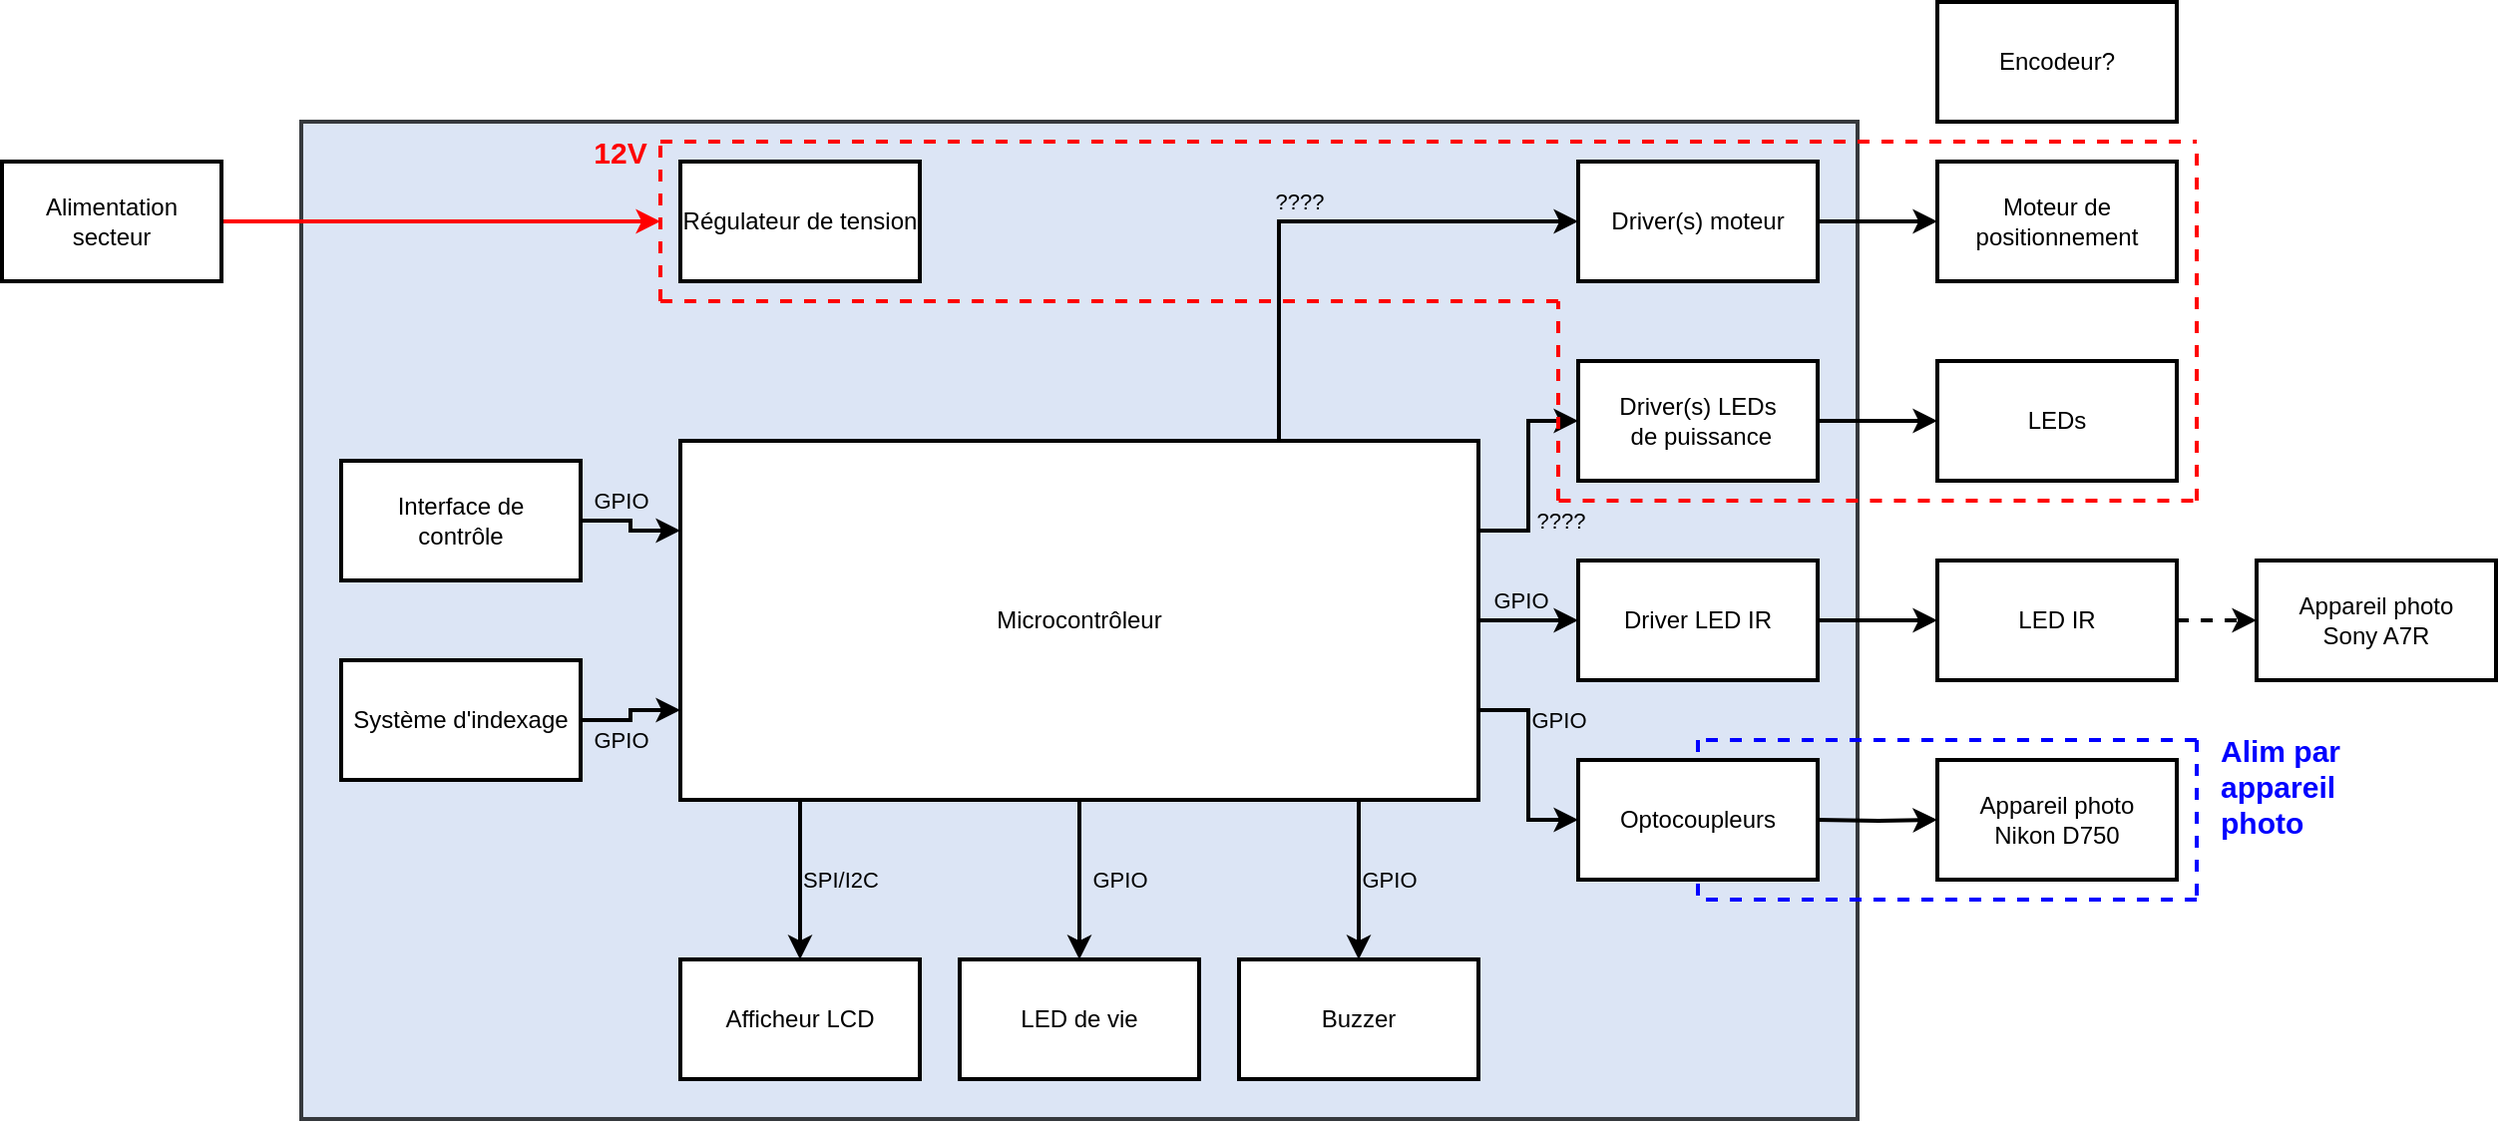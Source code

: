 <mxfile version="21.6.7">
  <diagram name="Page-1" id="sAueeR_DeyDTOokNU9W1">
    <mxGraphModel dx="1247" dy="715" grid="1" gridSize="10" guides="1" tooltips="1" connect="1" arrows="1" fold="1" page="1" pageScale="1" pageWidth="1654" pageHeight="1169" math="0" shadow="0">
      <root>
        <mxCell id="0" />
        <mxCell id="1" parent="0" />
        <mxCell id="fqn3BlmnmB48ulFy7r9I-1" value="" style="rounded=0;whiteSpace=wrap;html=1;fillColor=#DCE5F5;strokeColor=#36393d;strokeWidth=2;" parent="1" vertex="1">
          <mxGeometry x="190" y="100" width="780" height="500" as="geometry" />
        </mxCell>
        <mxCell id="52rDspOR7L93NlqgASMx-22" style="edgeStyle=orthogonalEdgeStyle;rounded=0;orthogonalLoop=1;jettySize=auto;html=1;entryX=0;entryY=0.5;entryDx=0;entryDy=0;strokeWidth=2;" parent="1" source="fqn3BlmnmB48ulFy7r9I-2" target="fqn3BlmnmB48ulFy7r9I-3" edge="1">
          <mxGeometry relative="1" as="geometry" />
        </mxCell>
        <mxCell id="fqn3BlmnmB48ulFy7r9I-2" value="&lt;div&gt;Driver(s) LEDs&lt;/div&gt;&amp;nbsp;de puissance" style="rounded=0;whiteSpace=wrap;html=1;strokeWidth=2;" parent="1" vertex="1">
          <mxGeometry x="830" y="220" width="120" height="60" as="geometry" />
        </mxCell>
        <mxCell id="fqn3BlmnmB48ulFy7r9I-3" value="LEDs" style="rounded=0;whiteSpace=wrap;html=1;strokeWidth=2;" parent="1" vertex="1">
          <mxGeometry x="1010" y="220" width="120" height="60" as="geometry" />
        </mxCell>
        <mxCell id="52rDspOR7L93NlqgASMx-21" style="edgeStyle=orthogonalEdgeStyle;rounded=0;orthogonalLoop=1;jettySize=auto;html=1;exitX=1;exitY=0.5;exitDx=0;exitDy=0;entryX=0;entryY=0.5;entryDx=0;entryDy=0;strokeWidth=2;" parent="1" source="fqn3BlmnmB48ulFy7r9I-5" target="fqn3BlmnmB48ulFy7r9I-6" edge="1">
          <mxGeometry relative="1" as="geometry" />
        </mxCell>
        <mxCell id="fqn3BlmnmB48ulFy7r9I-5" value="Driver(s) moteur" style="rounded=0;whiteSpace=wrap;html=1;strokeWidth=2;" parent="1" vertex="1">
          <mxGeometry x="830" y="120" width="120" height="60" as="geometry" />
        </mxCell>
        <mxCell id="fqn3BlmnmB48ulFy7r9I-6" value="Moteur de positionnement" style="rounded=0;whiteSpace=wrap;html=1;strokeWidth=2;" parent="1" vertex="1">
          <mxGeometry x="1010" y="120" width="120" height="60" as="geometry" />
        </mxCell>
        <mxCell id="fqn3BlmnmB48ulFy7r9I-7" value="Afficheur LCD" style="rounded=0;whiteSpace=wrap;html=1;strokeWidth=2;" parent="1" vertex="1">
          <mxGeometry x="380" y="520" width="120" height="60" as="geometry" />
        </mxCell>
        <mxCell id="n2ihInhJ-IvaEsw8NIyU-6" style="edgeStyle=orthogonalEdgeStyle;rounded=0;orthogonalLoop=1;jettySize=auto;html=1;entryX=0;entryY=0.25;entryDx=0;entryDy=0;strokeWidth=2;" edge="1" parent="1" source="fqn3BlmnmB48ulFy7r9I-8" target="52rDspOR7L93NlqgASMx-8">
          <mxGeometry relative="1" as="geometry" />
        </mxCell>
        <mxCell id="n2ihInhJ-IvaEsw8NIyU-49" value="&lt;div&gt;GPIO&lt;/div&gt;" style="edgeLabel;html=1;align=center;verticalAlign=middle;resizable=0;points=[];labelBackgroundColor=none;" vertex="1" connectable="0" parent="n2ihInhJ-IvaEsw8NIyU-6">
          <mxGeometry x="-0.571" relative="1" as="geometry">
            <mxPoint x="8" y="-10" as="offset" />
          </mxGeometry>
        </mxCell>
        <mxCell id="fqn3BlmnmB48ulFy7r9I-8" value="&lt;div&gt;Interface de &lt;br&gt;&lt;/div&gt;&lt;div&gt;contrôle&lt;/div&gt;" style="rounded=0;whiteSpace=wrap;html=1;strokeWidth=2;" parent="1" vertex="1">
          <mxGeometry x="210" y="270" width="120" height="60" as="geometry" />
        </mxCell>
        <mxCell id="52rDspOR7L93NlqgASMx-2" value="Régulateur de tension" style="rounded=0;whiteSpace=wrap;html=1;strokeWidth=2;" parent="1" vertex="1">
          <mxGeometry x="380" y="120" width="120" height="60" as="geometry" />
        </mxCell>
        <mxCell id="n2ihInhJ-IvaEsw8NIyU-15" style="edgeStyle=orthogonalEdgeStyle;rounded=0;orthogonalLoop=1;jettySize=auto;html=1;entryX=0;entryY=0.5;entryDx=0;entryDy=0;strokeWidth=2;dashed=1;" edge="1" parent="1" source="52rDspOR7L93NlqgASMx-3" target="52rDspOR7L93NlqgASMx-7">
          <mxGeometry relative="1" as="geometry" />
        </mxCell>
        <mxCell id="52rDspOR7L93NlqgASMx-3" value="LED IR" style="rounded=0;whiteSpace=wrap;html=1;strokeWidth=2;" parent="1" vertex="1">
          <mxGeometry x="1010" y="320" width="120" height="60" as="geometry" />
        </mxCell>
        <mxCell id="52rDspOR7L93NlqgASMx-23" style="edgeStyle=orthogonalEdgeStyle;rounded=0;orthogonalLoop=1;jettySize=auto;html=1;exitX=1;exitY=0.5;exitDx=0;exitDy=0;entryX=0;entryY=0.5;entryDx=0;entryDy=0;strokeWidth=2;" parent="1" source="52rDspOR7L93NlqgASMx-4" target="52rDspOR7L93NlqgASMx-3" edge="1">
          <mxGeometry relative="1" as="geometry" />
        </mxCell>
        <mxCell id="52rDspOR7L93NlqgASMx-4" value="&lt;div&gt;Driver LED IR&lt;br&gt;&lt;/div&gt;" style="rounded=0;whiteSpace=wrap;html=1;strokeWidth=2;" parent="1" vertex="1">
          <mxGeometry x="830" y="320" width="120" height="60" as="geometry" />
        </mxCell>
        <mxCell id="52rDspOR7L93NlqgASMx-6" value="&lt;div&gt;Appareil photo&lt;br&gt;&lt;/div&gt;&lt;div&gt;Nikon D750&lt;br&gt;&lt;/div&gt;" style="rounded=0;whiteSpace=wrap;html=1;strokeWidth=2;" parent="1" vertex="1">
          <mxGeometry x="1010" y="420" width="120" height="60" as="geometry" />
        </mxCell>
        <mxCell id="52rDspOR7L93NlqgASMx-7" value="&lt;div&gt;Appareil photo&lt;br&gt;&lt;/div&gt;&lt;div&gt;Sony A7R&lt;br&gt;&lt;/div&gt;" style="rounded=0;whiteSpace=wrap;html=1;strokeWidth=2;" parent="1" vertex="1">
          <mxGeometry x="1170" y="320" width="120" height="60" as="geometry" />
        </mxCell>
        <mxCell id="52rDspOR7L93NlqgASMx-14" style="edgeStyle=orthogonalEdgeStyle;rounded=0;orthogonalLoop=1;jettySize=auto;html=1;exitX=0.25;exitY=1;exitDx=0;exitDy=0;entryX=0.5;entryY=0;entryDx=0;entryDy=0;strokeWidth=2;" parent="1" source="52rDspOR7L93NlqgASMx-8" target="fqn3BlmnmB48ulFy7r9I-7" edge="1">
          <mxGeometry relative="1" as="geometry">
            <Array as="points">
              <mxPoint x="440" y="440" />
            </Array>
          </mxGeometry>
        </mxCell>
        <mxCell id="n2ihInhJ-IvaEsw8NIyU-53" value="SPI/I2C" style="edgeLabel;html=1;align=center;verticalAlign=middle;resizable=0;points=[];labelBackgroundColor=none;" vertex="1" connectable="0" parent="52rDspOR7L93NlqgASMx-14">
          <mxGeometry x="0.263" y="2" relative="1" as="geometry">
            <mxPoint x="18" y="4" as="offset" />
          </mxGeometry>
        </mxCell>
        <mxCell id="n2ihInhJ-IvaEsw8NIyU-1" style="edgeStyle=orthogonalEdgeStyle;rounded=0;orthogonalLoop=1;jettySize=auto;html=1;exitX=0.5;exitY=1;exitDx=0;exitDy=0;entryX=0.5;entryY=0;entryDx=0;entryDy=0;strokeWidth=2;" edge="1" parent="1" source="52rDspOR7L93NlqgASMx-8" target="220DTqXSZQvsgX-sUDnP-1">
          <mxGeometry relative="1" as="geometry" />
        </mxCell>
        <mxCell id="n2ihInhJ-IvaEsw8NIyU-52" value="GPIO" style="edgeLabel;html=1;align=center;verticalAlign=middle;resizable=0;points=[];labelBackgroundColor=none;" vertex="1" connectable="0" parent="n2ihInhJ-IvaEsw8NIyU-1">
          <mxGeometry x="-0.105" y="-1" relative="1" as="geometry">
            <mxPoint x="21" y="4" as="offset" />
          </mxGeometry>
        </mxCell>
        <mxCell id="n2ihInhJ-IvaEsw8NIyU-2" style="edgeStyle=orthogonalEdgeStyle;rounded=0;orthogonalLoop=1;jettySize=auto;html=1;exitX=0.75;exitY=1;exitDx=0;exitDy=0;entryX=0.5;entryY=0;entryDx=0;entryDy=0;strokeWidth=2;" edge="1" parent="1" source="52rDspOR7L93NlqgASMx-8" target="52rDspOR7L93NlqgASMx-43">
          <mxGeometry relative="1" as="geometry">
            <Array as="points">
              <mxPoint x="720" y="440" />
            </Array>
          </mxGeometry>
        </mxCell>
        <mxCell id="n2ihInhJ-IvaEsw8NIyU-51" value="GPIO" style="edgeLabel;html=1;align=center;verticalAlign=middle;resizable=0;points=[];labelBackgroundColor=none;" vertex="1" connectable="0" parent="n2ihInhJ-IvaEsw8NIyU-2">
          <mxGeometry x="0.352" y="-1" relative="1" as="geometry">
            <mxPoint x="16" y="-1" as="offset" />
          </mxGeometry>
        </mxCell>
        <mxCell id="n2ihInhJ-IvaEsw8NIyU-9" style="edgeStyle=orthogonalEdgeStyle;rounded=0;orthogonalLoop=1;jettySize=auto;html=1;exitX=1;exitY=0.5;exitDx=0;exitDy=0;entryX=0;entryY=0.5;entryDx=0;entryDy=0;strokeWidth=2;" edge="1" parent="1" source="52rDspOR7L93NlqgASMx-8" target="52rDspOR7L93NlqgASMx-4">
          <mxGeometry relative="1" as="geometry" />
        </mxCell>
        <mxCell id="n2ihInhJ-IvaEsw8NIyU-54" value="GPIO" style="edgeLabel;html=1;align=center;verticalAlign=middle;resizable=0;points=[];labelBackgroundColor=none;" vertex="1" connectable="0" parent="n2ihInhJ-IvaEsw8NIyU-9">
          <mxGeometry x="-0.166" y="-2" relative="1" as="geometry">
            <mxPoint y="-12" as="offset" />
          </mxGeometry>
        </mxCell>
        <mxCell id="n2ihInhJ-IvaEsw8NIyU-11" style="edgeStyle=orthogonalEdgeStyle;rounded=0;orthogonalLoop=1;jettySize=auto;html=1;exitX=1;exitY=0.25;exitDx=0;exitDy=0;strokeWidth=2;" edge="1" parent="1" source="52rDspOR7L93NlqgASMx-8" target="fqn3BlmnmB48ulFy7r9I-2">
          <mxGeometry relative="1" as="geometry" />
        </mxCell>
        <mxCell id="n2ihInhJ-IvaEsw8NIyU-56" value="????" style="edgeLabel;html=1;align=center;verticalAlign=middle;resizable=0;points=[];labelBackgroundColor=none;" vertex="1" connectable="0" parent="n2ihInhJ-IvaEsw8NIyU-11">
          <mxGeometry x="-0.612" y="-2" relative="1" as="geometry">
            <mxPoint x="20" y="-7" as="offset" />
          </mxGeometry>
        </mxCell>
        <mxCell id="n2ihInhJ-IvaEsw8NIyU-12" style="edgeStyle=orthogonalEdgeStyle;rounded=0;orthogonalLoop=1;jettySize=auto;html=1;exitX=0.75;exitY=0;exitDx=0;exitDy=0;entryX=0;entryY=0.5;entryDx=0;entryDy=0;strokeWidth=2;" edge="1" parent="1" source="52rDspOR7L93NlqgASMx-8" target="fqn3BlmnmB48ulFy7r9I-5">
          <mxGeometry relative="1" as="geometry" />
        </mxCell>
        <mxCell id="n2ihInhJ-IvaEsw8NIyU-57" value="????" style="edgeLabel;html=1;align=center;verticalAlign=middle;resizable=0;points=[];labelBackgroundColor=none;" vertex="1" connectable="0" parent="n2ihInhJ-IvaEsw8NIyU-12">
          <mxGeometry x="0.637" y="-2" relative="1" as="geometry">
            <mxPoint x="-93" y="-12" as="offset" />
          </mxGeometry>
        </mxCell>
        <mxCell id="n2ihInhJ-IvaEsw8NIyU-46" style="edgeStyle=orthogonalEdgeStyle;rounded=0;orthogonalLoop=1;jettySize=auto;html=1;exitX=1;exitY=0.75;exitDx=0;exitDy=0;entryX=0;entryY=0.5;entryDx=0;entryDy=0;strokeWidth=2;" edge="1" parent="1" source="52rDspOR7L93NlqgASMx-8" target="n2ihInhJ-IvaEsw8NIyU-45">
          <mxGeometry relative="1" as="geometry" />
        </mxCell>
        <mxCell id="n2ihInhJ-IvaEsw8NIyU-55" value="GPIO" style="edgeLabel;html=1;align=center;verticalAlign=middle;resizable=0;points=[];labelBackgroundColor=none;" vertex="1" connectable="0" parent="n2ihInhJ-IvaEsw8NIyU-46">
          <mxGeometry x="-0.721" y="-2" relative="1" as="geometry">
            <mxPoint x="25" y="3" as="offset" />
          </mxGeometry>
        </mxCell>
        <mxCell id="52rDspOR7L93NlqgASMx-8" value="Microcontrôleur" style="rounded=0;whiteSpace=wrap;html=1;strokeWidth=2;" parent="1" vertex="1">
          <mxGeometry x="380" y="260" width="400" height="180" as="geometry" />
        </mxCell>
        <mxCell id="52rDspOR7L93NlqgASMx-39" style="edgeStyle=orthogonalEdgeStyle;rounded=0;orthogonalLoop=1;jettySize=auto;html=1;entryX=0;entryY=0.5;entryDx=0;entryDy=0;strokeWidth=2;" parent="1" target="52rDspOR7L93NlqgASMx-6" edge="1">
          <mxGeometry relative="1" as="geometry">
            <mxPoint x="950" y="450" as="sourcePoint" />
          </mxGeometry>
        </mxCell>
        <mxCell id="n2ihInhJ-IvaEsw8NIyU-5" style="edgeStyle=orthogonalEdgeStyle;rounded=0;orthogonalLoop=1;jettySize=auto;html=1;entryX=0;entryY=0.75;entryDx=0;entryDy=0;strokeWidth=2;" edge="1" parent="1" source="52rDspOR7L93NlqgASMx-42" target="52rDspOR7L93NlqgASMx-8">
          <mxGeometry relative="1" as="geometry" />
        </mxCell>
        <mxCell id="n2ihInhJ-IvaEsw8NIyU-47" value="GPIO" style="edgeLabel;html=1;align=center;verticalAlign=middle;resizable=0;points=[];labelBackgroundColor=none;" vertex="1" connectable="0" parent="n2ihInhJ-IvaEsw8NIyU-5">
          <mxGeometry x="-0.376" y="-1" relative="1" as="geometry">
            <mxPoint x="3" y="9" as="offset" />
          </mxGeometry>
        </mxCell>
        <mxCell id="52rDspOR7L93NlqgASMx-42" value="Système d&#39;indexage" style="rounded=0;whiteSpace=wrap;html=1;strokeWidth=2;" parent="1" vertex="1">
          <mxGeometry x="210" y="370" width="120" height="60" as="geometry" />
        </mxCell>
        <mxCell id="52rDspOR7L93NlqgASMx-43" value="Buzzer" style="rounded=0;whiteSpace=wrap;html=1;strokeWidth=2;" parent="1" vertex="1">
          <mxGeometry x="660" y="520" width="120" height="60" as="geometry" />
        </mxCell>
        <mxCell id="220DTqXSZQvsgX-sUDnP-1" value="LED de vie" style="rounded=0;whiteSpace=wrap;html=1;strokeWidth=2;" parent="1" vertex="1">
          <mxGeometry x="520" y="520" width="120" height="60" as="geometry" />
        </mxCell>
        <mxCell id="n2ihInhJ-IvaEsw8NIyU-21" value="" style="endArrow=none;html=1;rounded=0;dashed=1;strokeWidth=2;strokeColor=#FF0000;" edge="1" parent="1">
          <mxGeometry width="50" height="50" relative="1" as="geometry">
            <mxPoint x="370" y="110" as="sourcePoint" />
            <mxPoint x="1140" y="110" as="targetPoint" />
          </mxGeometry>
        </mxCell>
        <mxCell id="n2ihInhJ-IvaEsw8NIyU-22" value="" style="endArrow=none;html=1;rounded=0;dashed=1;strokeWidth=2;strokeColor=#FF0000;entryX=0.808;entryY=0.18;entryDx=0;entryDy=0;entryPerimeter=0;" edge="1" parent="1" target="fqn3BlmnmB48ulFy7r9I-1">
          <mxGeometry width="50" height="50" relative="1" as="geometry">
            <mxPoint x="370" y="190" as="sourcePoint" />
            <mxPoint x="810" y="190" as="targetPoint" />
          </mxGeometry>
        </mxCell>
        <mxCell id="n2ihInhJ-IvaEsw8NIyU-23" value="" style="endArrow=none;html=1;rounded=0;dashed=1;strokeWidth=2;strokeColor=#FF0000;" edge="1" parent="1">
          <mxGeometry width="50" height="50" relative="1" as="geometry">
            <mxPoint x="1140" y="290" as="sourcePoint" />
            <mxPoint x="1140" y="110" as="targetPoint" />
          </mxGeometry>
        </mxCell>
        <mxCell id="n2ihInhJ-IvaEsw8NIyU-24" value="" style="endArrow=none;html=1;rounded=0;dashed=1;strokeWidth=2;strokeColor=#FF0000;exitX=0.808;exitY=0.38;exitDx=0;exitDy=0;exitPerimeter=0;" edge="1" parent="1" source="fqn3BlmnmB48ulFy7r9I-1">
          <mxGeometry width="50" height="50" relative="1" as="geometry">
            <mxPoint x="1020" y="290" as="sourcePoint" />
            <mxPoint x="1140" y="290" as="targetPoint" />
          </mxGeometry>
        </mxCell>
        <mxCell id="n2ihInhJ-IvaEsw8NIyU-25" value="" style="endArrow=none;html=1;rounded=0;dashed=1;strokeWidth=2;strokeColor=#FF0000;" edge="1" parent="1">
          <mxGeometry width="50" height="50" relative="1" as="geometry">
            <mxPoint x="820" y="290" as="sourcePoint" />
            <mxPoint x="820" y="190" as="targetPoint" />
          </mxGeometry>
        </mxCell>
        <mxCell id="n2ihInhJ-IvaEsw8NIyU-26" value="" style="endArrow=none;html=1;rounded=0;dashed=1;strokeWidth=2;strokeColor=#FF0000;" edge="1" parent="1">
          <mxGeometry width="50" height="50" relative="1" as="geometry">
            <mxPoint x="370" y="190" as="sourcePoint" />
            <mxPoint x="370" y="110" as="targetPoint" />
          </mxGeometry>
        </mxCell>
        <mxCell id="n2ihInhJ-IvaEsw8NIyU-59" style="edgeStyle=orthogonalEdgeStyle;rounded=0;orthogonalLoop=1;jettySize=auto;html=1;strokeColor=#FF0000;strokeWidth=2;" edge="1" parent="1" source="n2ihInhJ-IvaEsw8NIyU-29">
          <mxGeometry relative="1" as="geometry">
            <mxPoint x="370" y="150" as="targetPoint" />
          </mxGeometry>
        </mxCell>
        <mxCell id="n2ihInhJ-IvaEsw8NIyU-29" value="Alimentation secteur" style="rounded=0;whiteSpace=wrap;html=1;strokeWidth=2;" vertex="1" parent="1">
          <mxGeometry x="40" y="120" width="110" height="60" as="geometry" />
        </mxCell>
        <mxCell id="n2ihInhJ-IvaEsw8NIyU-36" value="" style="endArrow=none;html=1;rounded=0;dashed=1;strokeColor=#0000ff;strokeWidth=2;" edge="1" parent="1">
          <mxGeometry width="50" height="50" relative="1" as="geometry">
            <mxPoint x="1140" y="410" as="sourcePoint" />
            <mxPoint x="1140" y="490" as="targetPoint" />
          </mxGeometry>
        </mxCell>
        <mxCell id="n2ihInhJ-IvaEsw8NIyU-37" value="" style="endArrow=none;html=1;rounded=0;dashed=1;strokeColor=#0000ff;strokeWidth=2;" edge="1" parent="1">
          <mxGeometry width="50" height="50" relative="1" as="geometry">
            <mxPoint x="890" y="410" as="sourcePoint" />
            <mxPoint x="890" y="490" as="targetPoint" />
          </mxGeometry>
        </mxCell>
        <mxCell id="n2ihInhJ-IvaEsw8NIyU-38" value="" style="endArrow=none;html=1;rounded=0;dashed=1;strokeColor=#0000ff;strokeWidth=2;" edge="1" parent="1">
          <mxGeometry width="50" height="50" relative="1" as="geometry">
            <mxPoint x="1140" y="410" as="sourcePoint" />
            <mxPoint x="890" y="410" as="targetPoint" />
          </mxGeometry>
        </mxCell>
        <mxCell id="n2ihInhJ-IvaEsw8NIyU-39" value="" style="endArrow=none;html=1;rounded=0;dashed=1;strokeColor=#0000ff;strokeWidth=2;" edge="1" parent="1">
          <mxGeometry width="50" height="50" relative="1" as="geometry">
            <mxPoint x="1140" y="490" as="sourcePoint" />
            <mxPoint x="890" y="490" as="targetPoint" />
          </mxGeometry>
        </mxCell>
        <mxCell id="n2ihInhJ-IvaEsw8NIyU-45" value="Optocoupleurs" style="rounded=0;whiteSpace=wrap;html=1;strokeWidth=2;" vertex="1" parent="1">
          <mxGeometry x="830" y="420" width="120" height="60" as="geometry" />
        </mxCell>
        <mxCell id="n2ihInhJ-IvaEsw8NIyU-58" value="12V" style="text;html=1;strokeColor=none;fillColor=none;align=center;verticalAlign=middle;whiteSpace=wrap;rounded=0;fontColor=#FF0000;fontStyle=1;fontSize=15;" vertex="1" parent="1">
          <mxGeometry x="320" y="100" width="60" height="30" as="geometry" />
        </mxCell>
        <mxCell id="n2ihInhJ-IvaEsw8NIyU-60" value="&lt;font color=&quot;#0000FF&quot;&gt;Alim par appareil photo&lt;/font&gt;" style="text;html=1;strokeColor=none;fillColor=none;align=left;verticalAlign=top;whiteSpace=wrap;rounded=0;fontColor=#FF0000;fontStyle=1;fontSize=15;" vertex="1" parent="1">
          <mxGeometry x="1150" y="400" width="90" height="70" as="geometry" />
        </mxCell>
        <mxCell id="n2ihInhJ-IvaEsw8NIyU-62" value="Encodeur?" style="rounded=0;whiteSpace=wrap;html=1;strokeWidth=2;" vertex="1" parent="1">
          <mxGeometry x="1010" y="40" width="120" height="60" as="geometry" />
        </mxCell>
      </root>
    </mxGraphModel>
  </diagram>
</mxfile>

